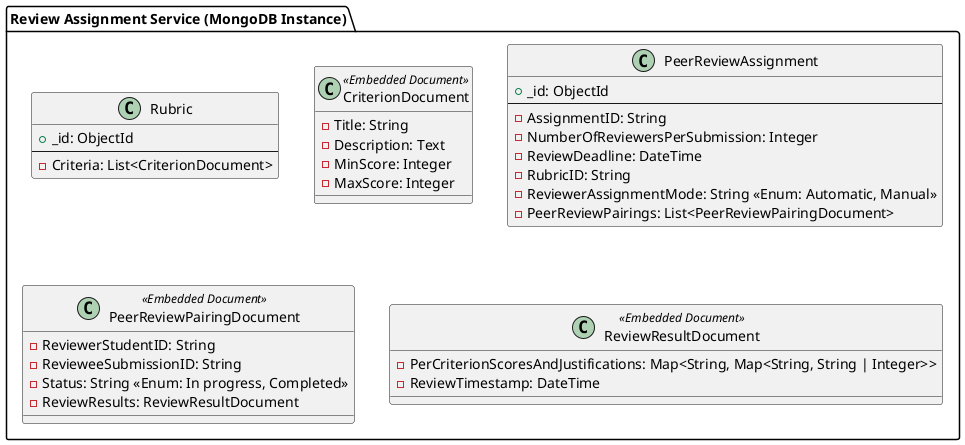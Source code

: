@startuml
package "Review Assignment Service (MongoDB Instance)" {
  class Rubric {
    + _id: ObjectId
    --
    - Criteria: List<CriterionDocument>
  }

  class CriterionDocument <<Embedded Document>> {
    - Title: String
    - Description: Text
    - MinScore: Integer
    - MaxScore: Integer
  }

  class PeerReviewAssignment {
    + _id: ObjectId
    --
    - AssignmentID: String
    - NumberOfReviewersPerSubmission: Integer
    - ReviewDeadline: DateTime
    - RubricID: String
    - ReviewerAssignmentMode: String <<Enum: Automatic, Manual>>
    - PeerReviewPairings: List<PeerReviewPairingDocument>
  }

  class PeerReviewPairingDocument <<Embedded Document>> {
    - ReviewerStudentID: String
    - RevieweeSubmissionID: String
    - Status: String <<Enum: In progress, Completed>>
    - ReviewResults: ReviewResultDocument
  }

  class ReviewResultDocument <<Embedded Document>> {
    - PerCriterionScoresAndJustifications: Map<String, Map<String, String | Integer>>
    - ReviewTimestamp: DateTime
  }
}

@enduml